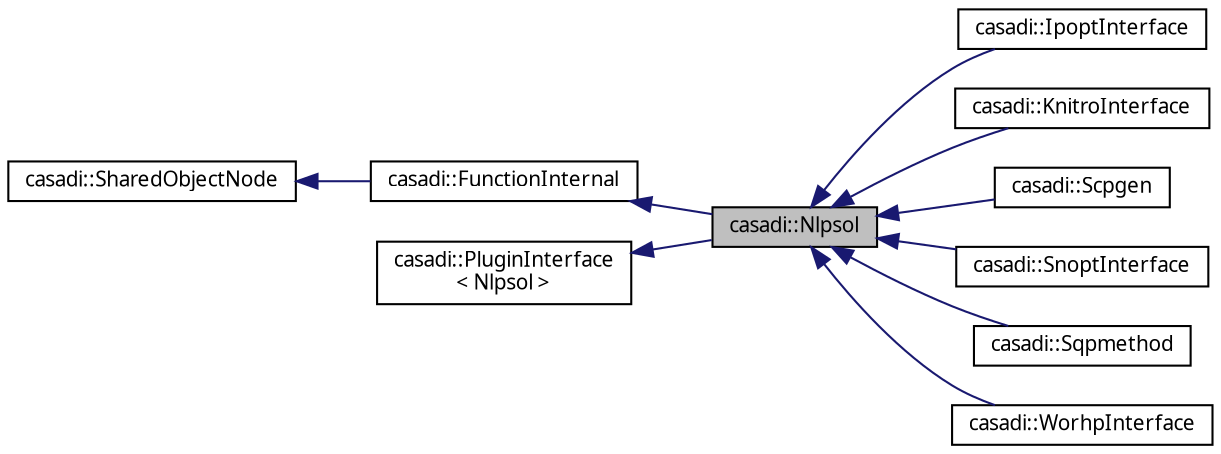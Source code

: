 digraph "casadi::Nlpsol"
{
  edge [fontname="FreeSans.ttf",fontsize="10",labelfontname="FreeSans.ttf",labelfontsize="10"];
  node [fontname="FreeSans.ttf",fontsize="10",shape=record];
  rankdir="LR";
  Node1 [label="casadi::Nlpsol",height=0.2,width=0.4,color="black", fillcolor="grey75", style="filled", fontcolor="black"];
  Node2 -> Node1 [dir="back",color="midnightblue",fontsize="10",style="solid",fontname="FreeSans.ttf"];
  Node2 [label="casadi::FunctionInternal",height=0.2,width=0.4,color="black", fillcolor="white", style="filled",URL="$d2/dab/classcasadi_1_1FunctionInternal.html",tooltip="Internal class for Function. "];
  Node3 -> Node2 [dir="back",color="midnightblue",fontsize="10",style="solid",fontname="FreeSans.ttf"];
  Node3 [label="casadi::SharedObjectNode",height=0.2,width=0.4,color="black", fillcolor="white", style="filled",URL="$d9/dd3/classcasadi_1_1SharedObjectNode.html"];
  Node4 -> Node1 [dir="back",color="midnightblue",fontsize="10",style="solid",fontname="FreeSans.ttf"];
  Node4 [label="casadi::PluginInterface\l\< Nlpsol \>",height=0.2,width=0.4,color="black", fillcolor="white", style="filled",URL="$d4/d37/classcasadi_1_1PluginInterface.html"];
  Node1 -> Node5 [dir="back",color="midnightblue",fontsize="10",style="solid",fontname="FreeSans.ttf"];
  Node5 [label="casadi::IpoptInterface",height=0.2,width=0.4,color="black", fillcolor="white", style="filled",URL="$d7/d2f/classcasadi_1_1IpoptInterface.html",tooltip="&#39;ipopt&#39; plugin for Nlpsol "];
  Node1 -> Node6 [dir="back",color="midnightblue",fontsize="10",style="solid",fontname="FreeSans.ttf"];
  Node6 [label="casadi::KnitroInterface",height=0.2,width=0.4,color="black", fillcolor="white", style="filled",URL="$db/dba/classcasadi_1_1KnitroInterface.html",tooltip="&#39;knitro&#39; plugin for Nlpsol "];
  Node1 -> Node7 [dir="back",color="midnightblue",fontsize="10",style="solid",fontname="FreeSans.ttf"];
  Node7 [label="casadi::Scpgen",height=0.2,width=0.4,color="black", fillcolor="white", style="filled",URL="$d6/dd8/classcasadi_1_1Scpgen.html",tooltip="&#39;scpgen&#39; plugin for Nlpsol "];
  Node1 -> Node8 [dir="back",color="midnightblue",fontsize="10",style="solid",fontname="FreeSans.ttf"];
  Node8 [label="casadi::SnoptInterface",height=0.2,width=0.4,color="black", fillcolor="white", style="filled",URL="$d8/d05/classcasadi_1_1SnoptInterface.html",tooltip="&#39;snopt&#39; plugin for Nlpsol "];
  Node1 -> Node9 [dir="back",color="midnightblue",fontsize="10",style="solid",fontname="FreeSans.ttf"];
  Node9 [label="casadi::Sqpmethod",height=0.2,width=0.4,color="black", fillcolor="white", style="filled",URL="$d8/dad/classcasadi_1_1Sqpmethod.html",tooltip="&#39;sqpmethod&#39; plugin for Nlpsol "];
  Node1 -> Node10 [dir="back",color="midnightblue",fontsize="10",style="solid",fontname="FreeSans.ttf"];
  Node10 [label="casadi::WorhpInterface",height=0.2,width=0.4,color="black", fillcolor="white", style="filled",URL="$d5/d79/classcasadi_1_1WorhpInterface.html",tooltip="&#39;worhp&#39; plugin for Nlpsol "];
}
